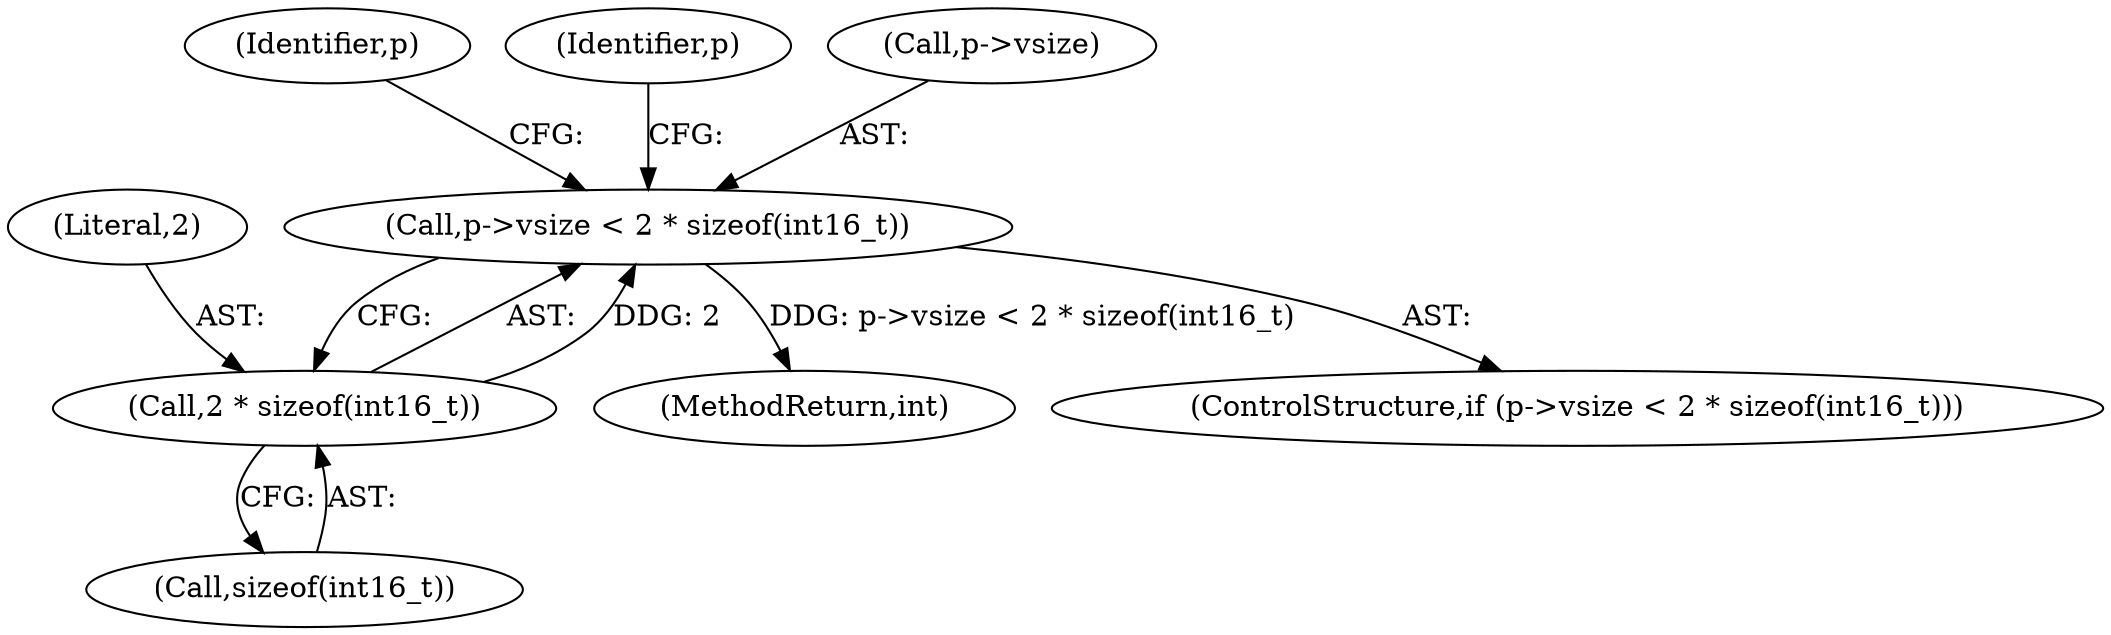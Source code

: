 digraph "0_Android_d72ea85c78a1a68bf99fd5804ad9784b4102fe57@API" {
"1000190" [label="(Call,p->vsize < 2 * sizeof(int16_t))"];
"1000194" [label="(Call,2 * sizeof(int16_t))"];
"1000206" [label="(Identifier,p)"];
"1000606" [label="(MethodReturn,int)"];
"1000196" [label="(Call,sizeof(int16_t))"];
"1000200" [label="(Identifier,p)"];
"1000189" [label="(ControlStructure,if (p->vsize < 2 * sizeof(int16_t)))"];
"1000190" [label="(Call,p->vsize < 2 * sizeof(int16_t))"];
"1000191" [label="(Call,p->vsize)"];
"1000194" [label="(Call,2 * sizeof(int16_t))"];
"1000195" [label="(Literal,2)"];
"1000190" -> "1000189"  [label="AST: "];
"1000190" -> "1000194"  [label="CFG: "];
"1000191" -> "1000190"  [label="AST: "];
"1000194" -> "1000190"  [label="AST: "];
"1000200" -> "1000190"  [label="CFG: "];
"1000206" -> "1000190"  [label="CFG: "];
"1000190" -> "1000606"  [label="DDG: p->vsize < 2 * sizeof(int16_t)"];
"1000194" -> "1000190"  [label="DDG: 2"];
"1000194" -> "1000196"  [label="CFG: "];
"1000195" -> "1000194"  [label="AST: "];
"1000196" -> "1000194"  [label="AST: "];
}
